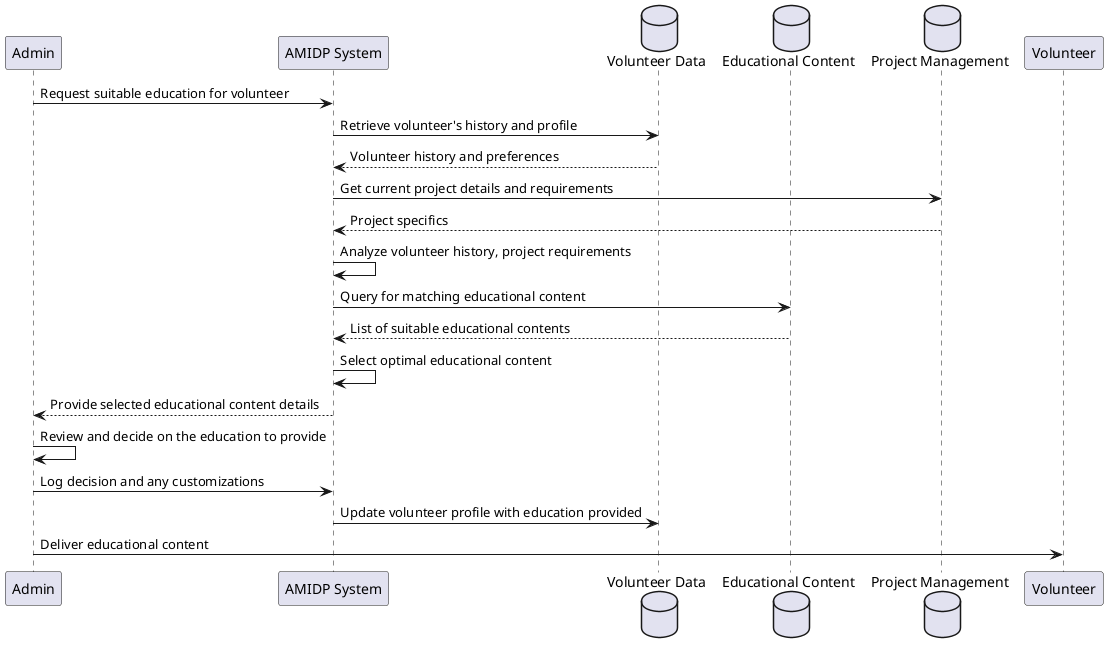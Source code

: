 @startuml
participant Admin
participant "AMIDP System" as AMIDP
database "Volunteer Data" as VolunteerDB
database "Educational Content" as EducDB
database "Project Management" as ProjectDB

Admin -> AMIDP : Request suitable education for volunteer
AMIDP -> VolunteerDB : Retrieve volunteer's history and profile
AMIDP <-- VolunteerDB : Volunteer history and preferences
AMIDP -> ProjectDB : Get current project details and requirements
AMIDP <-- ProjectDB : Project specifics
AMIDP -> AMIDP : Analyze volunteer history, project requirements
AMIDP -> EducDB : Query for matching educational content
EducDB --> AMIDP : List of suitable educational contents
AMIDP -> AMIDP : Select optimal educational content
AMIDP --> Admin : Provide selected educational content details
Admin -> Admin : Review and decide on the education to provide
Admin -> AMIDP : Log decision and any customizations
AMIDP -> VolunteerDB : Update volunteer profile with education provided
Admin -> Volunteer : Deliver educational content

@enduml